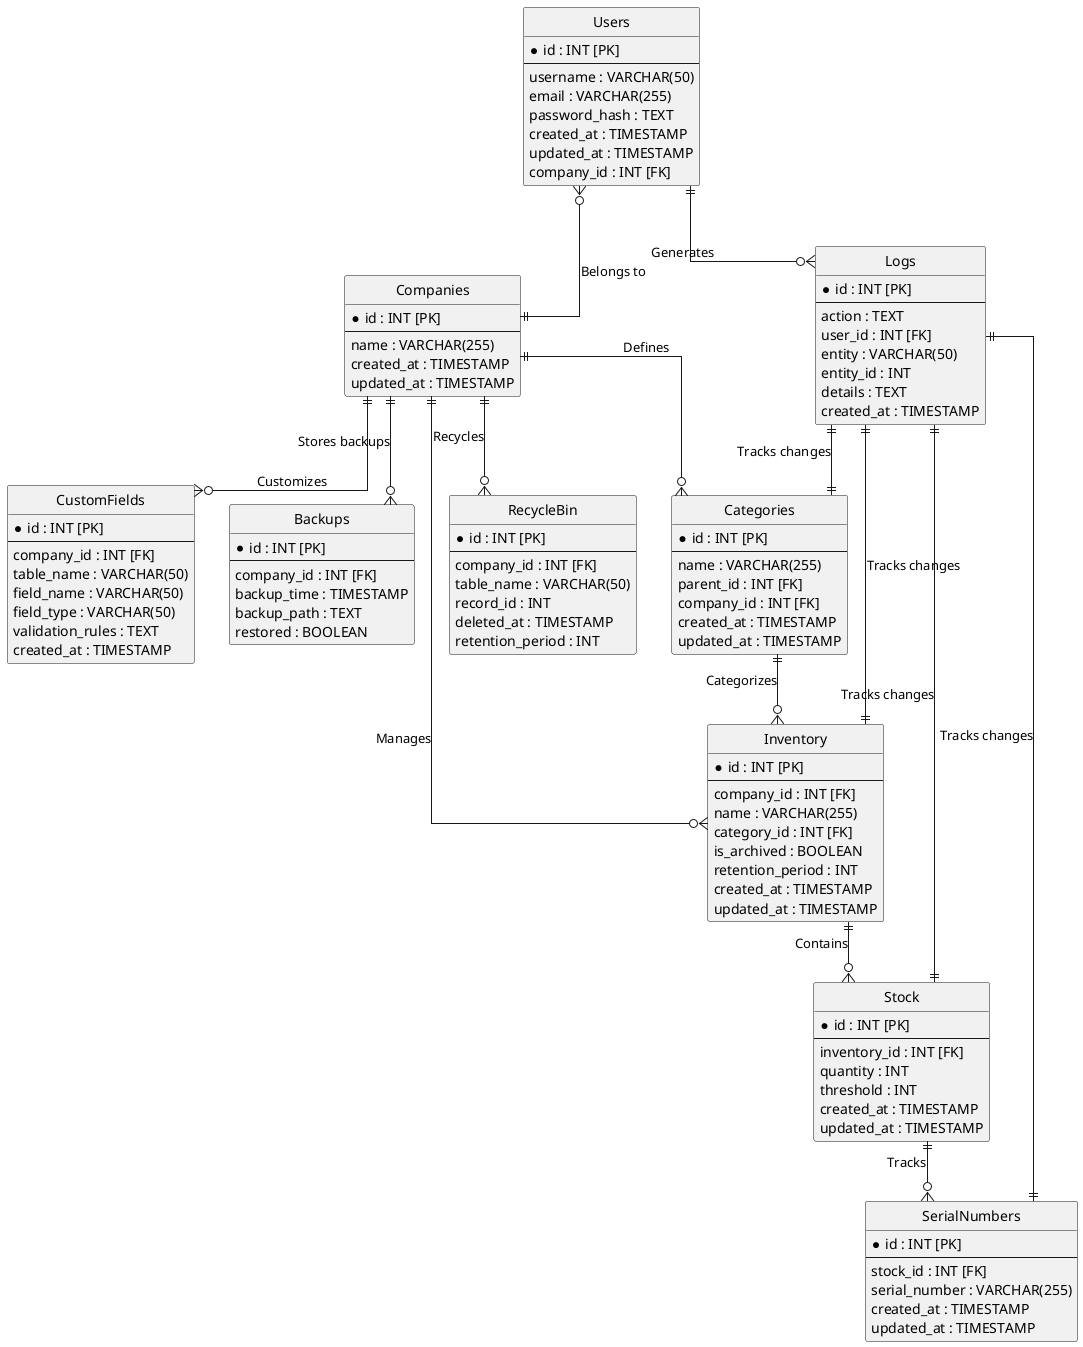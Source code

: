 @startuml physical

hide circle
skinparam linetype ortho

entity Users {
    * id : INT [PK]
    --
    username : VARCHAR(50)
    email : VARCHAR(255)
    password_hash : TEXT
    created_at : TIMESTAMP
    updated_at : TIMESTAMP
    company_id : INT [FK]
}

entity Companies {
    * id : INT [PK]
    --
    name : VARCHAR(255)
    created_at : TIMESTAMP
    updated_at : TIMESTAMP
}

entity Inventory {
    * id : INT [PK]
    --
    company_id : INT [FK]
    name : VARCHAR(255)
    category_id : INT [FK]
    is_archived : BOOLEAN
    retention_period : INT
    created_at : TIMESTAMP
    updated_at : TIMESTAMP
}

entity Categories {
    * id : INT [PK]
    --
    name : VARCHAR(255)
    parent_id : INT [FK]
    company_id : INT [FK]
    created_at : TIMESTAMP
    updated_at : TIMESTAMP
}

entity Stock {
    * id : INT [PK]
    --
    inventory_id : INT [FK]
    quantity : INT
    threshold : INT
    created_at : TIMESTAMP
    updated_at : TIMESTAMP
}

entity SerialNumbers {
    * id : INT [PK]
    --
    stock_id : INT [FK]
    serial_number : VARCHAR(255)
    created_at : TIMESTAMP
    updated_at : TIMESTAMP
}

entity CustomFields {
    * id : INT [PK]
    --
    company_id : INT [FK]
    table_name : VARCHAR(50)
    field_name : VARCHAR(50)
    field_type : VARCHAR(50)
    validation_rules : TEXT
    created_at : TIMESTAMP
}

entity Logs {
    * id : INT [PK]
    --
    action : TEXT
    user_id : INT [FK]
    entity : VARCHAR(50)
    entity_id : INT
    details : TEXT
    created_at : TIMESTAMP
}

entity Backups {
    * id : INT [PK]
    --
    company_id : INT [FK]
    backup_time : TIMESTAMP
    backup_path : TEXT
    restored : BOOLEAN
}

entity RecycleBin {
    * id : INT [PK]
    --
    company_id : INT [FK]
    table_name : VARCHAR(50)
    record_id : INT
    deleted_at : TIMESTAMP
    retention_period : INT
}

Users }o--|| Companies : "Belongs to"
Companies ||--o{ Inventory : "Manages"
Inventory ||--o{ Stock : "Contains"
Stock ||--o{ SerialNumbers : "Tracks"
Companies ||--o{ Categories : "Defines"
Categories ||--o{ Inventory : "Categorizes"
Companies ||--o{ CustomFields : "Customizes"
Users ||--o{ Logs : "Generates"
Logs ||--|| Inventory : "Tracks changes"
Logs ||--|| Stock : "Tracks changes"
Logs ||--|| SerialNumbers : "Tracks changes"
Logs ||--|| Categories : "Tracks changes"
Companies ||--o{ Backups : "Stores backups"
Companies ||--o{ RecycleBin : "Recycles"
@enduml
